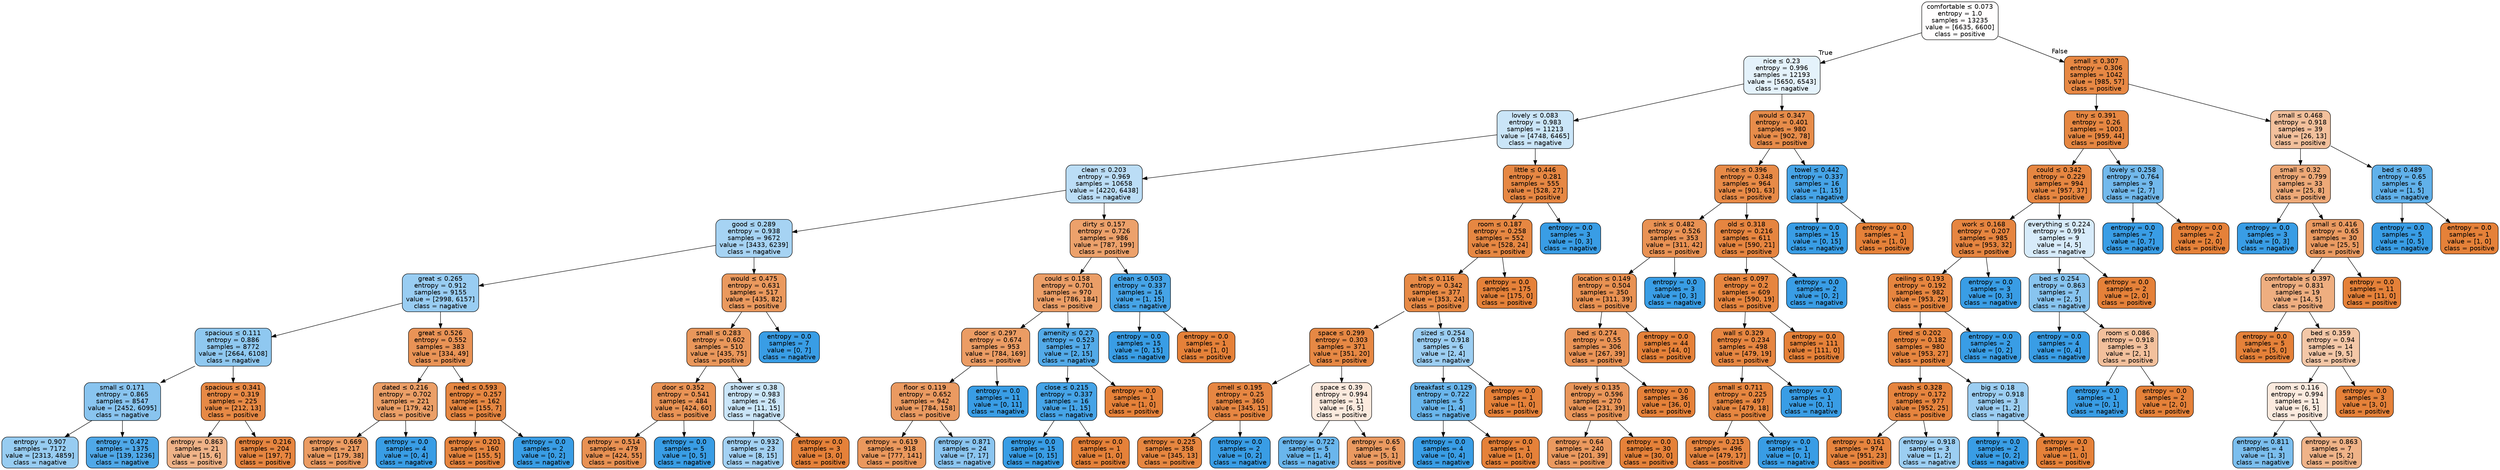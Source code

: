 digraph Tree {
node [shape=box, style="filled, rounded", color="black", fontname=helvetica] ;
edge [fontname=helvetica] ;
0 [label=<comfortable &le; 0.073<br/>entropy = 1.0<br/>samples = 13235<br/>value = [6635, 6600]<br/>class = positive>, fillcolor="#fffefe"] ;
1 [label=<nice &le; 0.23<br/>entropy = 0.996<br/>samples = 12193<br/>value = [5650, 6543]<br/>class = nagative>, fillcolor="#e4f2fb"] ;
0 -> 1 [labeldistance=2.5, labelangle=45, headlabel="True"] ;
2 [label=<lovely &le; 0.083<br/>entropy = 0.983<br/>samples = 11213<br/>value = [4748, 6465]<br/>class = nagative>, fillcolor="#cae5f8"] ;
1 -> 2 ;
3 [label=<clean &le; 0.203<br/>entropy = 0.969<br/>samples = 10658<br/>value = [4220, 6438]<br/>class = nagative>, fillcolor="#bbddf6"] ;
2 -> 3 ;
4 [label=<good &le; 0.289<br/>entropy = 0.938<br/>samples = 9672<br/>value = [3433, 6239]<br/>class = nagative>, fillcolor="#a6d3f3"] ;
3 -> 4 ;
5 [label=<great &le; 0.265<br/>entropy = 0.912<br/>samples = 9155<br/>value = [2998, 6157]<br/>class = nagative>, fillcolor="#99cdf2"] ;
4 -> 5 ;
6 [label=<spacious &le; 0.111<br/>entropy = 0.886<br/>samples = 8772<br/>value = [2664, 6108]<br/>class = nagative>, fillcolor="#8fc8f0"] ;
5 -> 6 ;
7 [label=<small &le; 0.171<br/>entropy = 0.865<br/>samples = 8547<br/>value = [2452, 6095]<br/>class = nagative>, fillcolor="#89c4ef"] ;
6 -> 7 ;
8 [label=<entropy = 0.907<br/>samples = 7172<br/>value = [2313, 4859]<br/>class = nagative>, fillcolor="#97ccf1"] ;
7 -> 8 ;
9 [label=<entropy = 0.472<br/>samples = 1375<br/>value = [139, 1236]<br/>class = nagative>, fillcolor="#4fa8e8"] ;
7 -> 9 ;
10 [label=<spacious &le; 0.341<br/>entropy = 0.319<br/>samples = 225<br/>value = [212, 13]<br/>class = positive>, fillcolor="#e78945"] ;
6 -> 10 ;
11 [label=<entropy = 0.863<br/>samples = 21<br/>value = [15, 6]<br/>class = positive>, fillcolor="#efb388"] ;
10 -> 11 ;
12 [label=<entropy = 0.216<br/>samples = 204<br/>value = [197, 7]<br/>class = positive>, fillcolor="#e68540"] ;
10 -> 12 ;
13 [label=<great &le; 0.526<br/>entropy = 0.552<br/>samples = 383<br/>value = [334, 49]<br/>class = positive>, fillcolor="#e99356"] ;
5 -> 13 ;
14 [label=<dated &le; 0.216<br/>entropy = 0.702<br/>samples = 221<br/>value = [179, 42]<br/>class = positive>, fillcolor="#eb9f67"] ;
13 -> 14 ;
15 [label=<entropy = 0.669<br/>samples = 217<br/>value = [179, 38]<br/>class = positive>, fillcolor="#eb9c63"] ;
14 -> 15 ;
16 [label=<entropy = 0.0<br/>samples = 4<br/>value = [0, 4]<br/>class = nagative>, fillcolor="#399de5"] ;
14 -> 16 ;
17 [label=<need &le; 0.593<br/>entropy = 0.257<br/>samples = 162<br/>value = [155, 7]<br/>class = positive>, fillcolor="#e68742"] ;
13 -> 17 ;
18 [label=<entropy = 0.201<br/>samples = 160<br/>value = [155, 5]<br/>class = positive>, fillcolor="#e6853f"] ;
17 -> 18 ;
19 [label=<entropy = 0.0<br/>samples = 2<br/>value = [0, 2]<br/>class = nagative>, fillcolor="#399de5"] ;
17 -> 19 ;
20 [label=<would &le; 0.475<br/>entropy = 0.631<br/>samples = 517<br/>value = [435, 82]<br/>class = positive>, fillcolor="#ea995e"] ;
4 -> 20 ;
21 [label=<small &le; 0.283<br/>entropy = 0.602<br/>samples = 510<br/>value = [435, 75]<br/>class = positive>, fillcolor="#e9975b"] ;
20 -> 21 ;
22 [label=<door &le; 0.352<br/>entropy = 0.541<br/>samples = 484<br/>value = [424, 60]<br/>class = positive>, fillcolor="#e99355"] ;
21 -> 22 ;
23 [label=<entropy = 0.514<br/>samples = 479<br/>value = [424, 55]<br/>class = positive>, fillcolor="#e89153"] ;
22 -> 23 ;
24 [label=<entropy = 0.0<br/>samples = 5<br/>value = [0, 5]<br/>class = nagative>, fillcolor="#399de5"] ;
22 -> 24 ;
25 [label=<shower &le; 0.38<br/>entropy = 0.983<br/>samples = 26<br/>value = [11, 15]<br/>class = nagative>, fillcolor="#cae5f8"] ;
21 -> 25 ;
26 [label=<entropy = 0.932<br/>samples = 23<br/>value = [8, 15]<br/>class = nagative>, fillcolor="#a3d1f3"] ;
25 -> 26 ;
27 [label=<entropy = 0.0<br/>samples = 3<br/>value = [3, 0]<br/>class = positive>, fillcolor="#e58139"] ;
25 -> 27 ;
28 [label=<entropy = 0.0<br/>samples = 7<br/>value = [0, 7]<br/>class = nagative>, fillcolor="#399de5"] ;
20 -> 28 ;
29 [label=<dirty &le; 0.157<br/>entropy = 0.726<br/>samples = 986<br/>value = [787, 199]<br/>class = positive>, fillcolor="#eca16b"] ;
3 -> 29 ;
30 [label=<could &le; 0.158<br/>entropy = 0.701<br/>samples = 970<br/>value = [786, 184]<br/>class = positive>, fillcolor="#eb9e67"] ;
29 -> 30 ;
31 [label=<door &le; 0.297<br/>entropy = 0.674<br/>samples = 953<br/>value = [784, 169]<br/>class = positive>, fillcolor="#eb9c64"] ;
30 -> 31 ;
32 [label=<floor &le; 0.119<br/>entropy = 0.652<br/>samples = 942<br/>value = [784, 158]<br/>class = positive>, fillcolor="#ea9a61"] ;
31 -> 32 ;
33 [label=<entropy = 0.619<br/>samples = 918<br/>value = [777, 141]<br/>class = positive>, fillcolor="#ea985d"] ;
32 -> 33 ;
34 [label=<entropy = 0.871<br/>samples = 24<br/>value = [7, 17]<br/>class = nagative>, fillcolor="#8bc5f0"] ;
32 -> 34 ;
35 [label=<entropy = 0.0<br/>samples = 11<br/>value = [0, 11]<br/>class = nagative>, fillcolor="#399de5"] ;
31 -> 35 ;
36 [label=<amenity &le; 0.27<br/>entropy = 0.523<br/>samples = 17<br/>value = [2, 15]<br/>class = nagative>, fillcolor="#53aae8"] ;
30 -> 36 ;
37 [label=<close &le; 0.215<br/>entropy = 0.337<br/>samples = 16<br/>value = [1, 15]<br/>class = nagative>, fillcolor="#46a4e7"] ;
36 -> 37 ;
38 [label=<entropy = 0.0<br/>samples = 15<br/>value = [0, 15]<br/>class = nagative>, fillcolor="#399de5"] ;
37 -> 38 ;
39 [label=<entropy = 0.0<br/>samples = 1<br/>value = [1, 0]<br/>class = positive>, fillcolor="#e58139"] ;
37 -> 39 ;
40 [label=<entropy = 0.0<br/>samples = 1<br/>value = [1, 0]<br/>class = positive>, fillcolor="#e58139"] ;
36 -> 40 ;
41 [label=<clean &le; 0.503<br/>entropy = 0.337<br/>samples = 16<br/>value = [1, 15]<br/>class = nagative>, fillcolor="#46a4e7"] ;
29 -> 41 ;
42 [label=<entropy = 0.0<br/>samples = 15<br/>value = [0, 15]<br/>class = nagative>, fillcolor="#399de5"] ;
41 -> 42 ;
43 [label=<entropy = 0.0<br/>samples = 1<br/>value = [1, 0]<br/>class = positive>, fillcolor="#e58139"] ;
41 -> 43 ;
44 [label=<little &le; 0.446<br/>entropy = 0.281<br/>samples = 555<br/>value = [528, 27]<br/>class = positive>, fillcolor="#e68743"] ;
2 -> 44 ;
45 [label=<room &le; 0.187<br/>entropy = 0.258<br/>samples = 552<br/>value = [528, 24]<br/>class = positive>, fillcolor="#e68742"] ;
44 -> 45 ;
46 [label=<bit &le; 0.116<br/>entropy = 0.342<br/>samples = 377<br/>value = [353, 24]<br/>class = positive>, fillcolor="#e78a46"] ;
45 -> 46 ;
47 [label=<space &le; 0.299<br/>entropy = 0.303<br/>samples = 371<br/>value = [351, 20]<br/>class = positive>, fillcolor="#e68844"] ;
46 -> 47 ;
48 [label=<smell &le; 0.195<br/>entropy = 0.25<br/>samples = 360<br/>value = [345, 15]<br/>class = positive>, fillcolor="#e68642"] ;
47 -> 48 ;
49 [label=<entropy = 0.225<br/>samples = 358<br/>value = [345, 13]<br/>class = positive>, fillcolor="#e68640"] ;
48 -> 49 ;
50 [label=<entropy = 0.0<br/>samples = 2<br/>value = [0, 2]<br/>class = nagative>, fillcolor="#399de5"] ;
48 -> 50 ;
51 [label=<space &le; 0.39<br/>entropy = 0.994<br/>samples = 11<br/>value = [6, 5]<br/>class = positive>, fillcolor="#fbeade"] ;
47 -> 51 ;
52 [label=<entropy = 0.722<br/>samples = 5<br/>value = [1, 4]<br/>class = nagative>, fillcolor="#6ab6ec"] ;
51 -> 52 ;
53 [label=<entropy = 0.65<br/>samples = 6<br/>value = [5, 1]<br/>class = positive>, fillcolor="#ea9a61"] ;
51 -> 53 ;
54 [label=<sized &le; 0.254<br/>entropy = 0.918<br/>samples = 6<br/>value = [2, 4]<br/>class = nagative>, fillcolor="#9ccef2"] ;
46 -> 54 ;
55 [label=<breakfast &le; 0.129<br/>entropy = 0.722<br/>samples = 5<br/>value = [1, 4]<br/>class = nagative>, fillcolor="#6ab6ec"] ;
54 -> 55 ;
56 [label=<entropy = 0.0<br/>samples = 4<br/>value = [0, 4]<br/>class = nagative>, fillcolor="#399de5"] ;
55 -> 56 ;
57 [label=<entropy = 0.0<br/>samples = 1<br/>value = [1, 0]<br/>class = positive>, fillcolor="#e58139"] ;
55 -> 57 ;
58 [label=<entropy = 0.0<br/>samples = 1<br/>value = [1, 0]<br/>class = positive>, fillcolor="#e58139"] ;
54 -> 58 ;
59 [label=<entropy = 0.0<br/>samples = 175<br/>value = [175, 0]<br/>class = positive>, fillcolor="#e58139"] ;
45 -> 59 ;
60 [label=<entropy = 0.0<br/>samples = 3<br/>value = [0, 3]<br/>class = nagative>, fillcolor="#399de5"] ;
44 -> 60 ;
61 [label=<would &le; 0.347<br/>entropy = 0.401<br/>samples = 980<br/>value = [902, 78]<br/>class = positive>, fillcolor="#e78c4a"] ;
1 -> 61 ;
62 [label=<nice &le; 0.396<br/>entropy = 0.348<br/>samples = 964<br/>value = [901, 63]<br/>class = positive>, fillcolor="#e78a47"] ;
61 -> 62 ;
63 [label=<sink &le; 0.482<br/>entropy = 0.526<br/>samples = 353<br/>value = [311, 42]<br/>class = positive>, fillcolor="#e99254"] ;
62 -> 63 ;
64 [label=<location &le; 0.149<br/>entropy = 0.504<br/>samples = 350<br/>value = [311, 39]<br/>class = positive>, fillcolor="#e89152"] ;
63 -> 64 ;
65 [label=<bed &le; 0.274<br/>entropy = 0.55<br/>samples = 306<br/>value = [267, 39]<br/>class = positive>, fillcolor="#e99356"] ;
64 -> 65 ;
66 [label=<lovely &le; 0.135<br/>entropy = 0.596<br/>samples = 270<br/>value = [231, 39]<br/>class = positive>, fillcolor="#e9965a"] ;
65 -> 66 ;
67 [label=<entropy = 0.64<br/>samples = 240<br/>value = [201, 39]<br/>class = positive>, fillcolor="#ea995f"] ;
66 -> 67 ;
68 [label=<entropy = 0.0<br/>samples = 30<br/>value = [30, 0]<br/>class = positive>, fillcolor="#e58139"] ;
66 -> 68 ;
69 [label=<entropy = 0.0<br/>samples = 36<br/>value = [36, 0]<br/>class = positive>, fillcolor="#e58139"] ;
65 -> 69 ;
70 [label=<entropy = 0.0<br/>samples = 44<br/>value = [44, 0]<br/>class = positive>, fillcolor="#e58139"] ;
64 -> 70 ;
71 [label=<entropy = 0.0<br/>samples = 3<br/>value = [0, 3]<br/>class = nagative>, fillcolor="#399de5"] ;
63 -> 71 ;
72 [label=<old &le; 0.318<br/>entropy = 0.216<br/>samples = 611<br/>value = [590, 21]<br/>class = positive>, fillcolor="#e68540"] ;
62 -> 72 ;
73 [label=<clean &le; 0.097<br/>entropy = 0.2<br/>samples = 609<br/>value = [590, 19]<br/>class = positive>, fillcolor="#e6853f"] ;
72 -> 73 ;
74 [label=<wall &le; 0.329<br/>entropy = 0.234<br/>samples = 498<br/>value = [479, 19]<br/>class = positive>, fillcolor="#e68641"] ;
73 -> 74 ;
75 [label=<small &le; 0.711<br/>entropy = 0.225<br/>samples = 497<br/>value = [479, 18]<br/>class = positive>, fillcolor="#e68640"] ;
74 -> 75 ;
76 [label=<entropy = 0.215<br/>samples = 496<br/>value = [479, 17]<br/>class = positive>, fillcolor="#e68540"] ;
75 -> 76 ;
77 [label=<entropy = 0.0<br/>samples = 1<br/>value = [0, 1]<br/>class = nagative>, fillcolor="#399de5"] ;
75 -> 77 ;
78 [label=<entropy = 0.0<br/>samples = 1<br/>value = [0, 1]<br/>class = nagative>, fillcolor="#399de5"] ;
74 -> 78 ;
79 [label=<entropy = 0.0<br/>samples = 111<br/>value = [111, 0]<br/>class = positive>, fillcolor="#e58139"] ;
73 -> 79 ;
80 [label=<entropy = 0.0<br/>samples = 2<br/>value = [0, 2]<br/>class = nagative>, fillcolor="#399de5"] ;
72 -> 80 ;
81 [label=<towel &le; 0.442<br/>entropy = 0.337<br/>samples = 16<br/>value = [1, 15]<br/>class = nagative>, fillcolor="#46a4e7"] ;
61 -> 81 ;
82 [label=<entropy = 0.0<br/>samples = 15<br/>value = [0, 15]<br/>class = nagative>, fillcolor="#399de5"] ;
81 -> 82 ;
83 [label=<entropy = 0.0<br/>samples = 1<br/>value = [1, 0]<br/>class = positive>, fillcolor="#e58139"] ;
81 -> 83 ;
84 [label=<small &le; 0.307<br/>entropy = 0.306<br/>samples = 1042<br/>value = [985, 57]<br/>class = positive>, fillcolor="#e78844"] ;
0 -> 84 [labeldistance=2.5, labelangle=-45, headlabel="False"] ;
85 [label=<tiny &le; 0.391<br/>entropy = 0.26<br/>samples = 1003<br/>value = [959, 44]<br/>class = positive>, fillcolor="#e68742"] ;
84 -> 85 ;
86 [label=<could &le; 0.342<br/>entropy = 0.229<br/>samples = 994<br/>value = [957, 37]<br/>class = positive>, fillcolor="#e68641"] ;
85 -> 86 ;
87 [label=<work &le; 0.168<br/>entropy = 0.207<br/>samples = 985<br/>value = [953, 32]<br/>class = positive>, fillcolor="#e68540"] ;
86 -> 87 ;
88 [label=<ceiling &le; 0.193<br/>entropy = 0.192<br/>samples = 982<br/>value = [953, 29]<br/>class = positive>, fillcolor="#e6853f"] ;
87 -> 88 ;
89 [label=<tired &le; 0.202<br/>entropy = 0.182<br/>samples = 980<br/>value = [953, 27]<br/>class = positive>, fillcolor="#e6853f"] ;
88 -> 89 ;
90 [label=<wash &le; 0.328<br/>entropy = 0.172<br/>samples = 977<br/>value = [952, 25]<br/>class = positive>, fillcolor="#e6843e"] ;
89 -> 90 ;
91 [label=<entropy = 0.161<br/>samples = 974<br/>value = [951, 23]<br/>class = positive>, fillcolor="#e6843e"] ;
90 -> 91 ;
92 [label=<entropy = 0.918<br/>samples = 3<br/>value = [1, 2]<br/>class = nagative>, fillcolor="#9ccef2"] ;
90 -> 92 ;
93 [label=<big &le; 0.18<br/>entropy = 0.918<br/>samples = 3<br/>value = [1, 2]<br/>class = nagative>, fillcolor="#9ccef2"] ;
89 -> 93 ;
94 [label=<entropy = 0.0<br/>samples = 2<br/>value = [0, 2]<br/>class = nagative>, fillcolor="#399de5"] ;
93 -> 94 ;
95 [label=<entropy = 0.0<br/>samples = 1<br/>value = [1, 0]<br/>class = positive>, fillcolor="#e58139"] ;
93 -> 95 ;
96 [label=<entropy = 0.0<br/>samples = 2<br/>value = [0, 2]<br/>class = nagative>, fillcolor="#399de5"] ;
88 -> 96 ;
97 [label=<entropy = 0.0<br/>samples = 3<br/>value = [0, 3]<br/>class = nagative>, fillcolor="#399de5"] ;
87 -> 97 ;
98 [label=<everything &le; 0.224<br/>entropy = 0.991<br/>samples = 9<br/>value = [4, 5]<br/>class = nagative>, fillcolor="#d7ebfa"] ;
86 -> 98 ;
99 [label=<bed &le; 0.254<br/>entropy = 0.863<br/>samples = 7<br/>value = [2, 5]<br/>class = nagative>, fillcolor="#88c4ef"] ;
98 -> 99 ;
100 [label=<entropy = 0.0<br/>samples = 4<br/>value = [0, 4]<br/>class = nagative>, fillcolor="#399de5"] ;
99 -> 100 ;
101 [label=<room &le; 0.086<br/>entropy = 0.918<br/>samples = 3<br/>value = [2, 1]<br/>class = positive>, fillcolor="#f2c09c"] ;
99 -> 101 ;
102 [label=<entropy = 0.0<br/>samples = 1<br/>value = [0, 1]<br/>class = nagative>, fillcolor="#399de5"] ;
101 -> 102 ;
103 [label=<entropy = 0.0<br/>samples = 2<br/>value = [2, 0]<br/>class = positive>, fillcolor="#e58139"] ;
101 -> 103 ;
104 [label=<entropy = 0.0<br/>samples = 2<br/>value = [2, 0]<br/>class = positive>, fillcolor="#e58139"] ;
98 -> 104 ;
105 [label=<lovely &le; 0.258<br/>entropy = 0.764<br/>samples = 9<br/>value = [2, 7]<br/>class = nagative>, fillcolor="#72b9ec"] ;
85 -> 105 ;
106 [label=<entropy = 0.0<br/>samples = 7<br/>value = [0, 7]<br/>class = nagative>, fillcolor="#399de5"] ;
105 -> 106 ;
107 [label=<entropy = 0.0<br/>samples = 2<br/>value = [2, 0]<br/>class = positive>, fillcolor="#e58139"] ;
105 -> 107 ;
108 [label=<small &le; 0.468<br/>entropy = 0.918<br/>samples = 39<br/>value = [26, 13]<br/>class = positive>, fillcolor="#f2c09c"] ;
84 -> 108 ;
109 [label=<small &le; 0.32<br/>entropy = 0.799<br/>samples = 33<br/>value = [25, 8]<br/>class = positive>, fillcolor="#eda978"] ;
108 -> 109 ;
110 [label=<entropy = 0.0<br/>samples = 3<br/>value = [0, 3]<br/>class = nagative>, fillcolor="#399de5"] ;
109 -> 110 ;
111 [label=<small &le; 0.416<br/>entropy = 0.65<br/>samples = 30<br/>value = [25, 5]<br/>class = positive>, fillcolor="#ea9a61"] ;
109 -> 111 ;
112 [label=<comfortable &le; 0.397<br/>entropy = 0.831<br/>samples = 19<br/>value = [14, 5]<br/>class = positive>, fillcolor="#eeae80"] ;
111 -> 112 ;
113 [label=<entropy = 0.0<br/>samples = 5<br/>value = [5, 0]<br/>class = positive>, fillcolor="#e58139"] ;
112 -> 113 ;
114 [label=<bed &le; 0.359<br/>entropy = 0.94<br/>samples = 14<br/>value = [9, 5]<br/>class = positive>, fillcolor="#f3c7a7"] ;
112 -> 114 ;
115 [label=<room &le; 0.116<br/>entropy = 0.994<br/>samples = 11<br/>value = [6, 5]<br/>class = positive>, fillcolor="#fbeade"] ;
114 -> 115 ;
116 [label=<entropy = 0.811<br/>samples = 4<br/>value = [1, 3]<br/>class = nagative>, fillcolor="#7bbeee"] ;
115 -> 116 ;
117 [label=<entropy = 0.863<br/>samples = 7<br/>value = [5, 2]<br/>class = positive>, fillcolor="#efb388"] ;
115 -> 117 ;
118 [label=<entropy = 0.0<br/>samples = 3<br/>value = [3, 0]<br/>class = positive>, fillcolor="#e58139"] ;
114 -> 118 ;
119 [label=<entropy = 0.0<br/>samples = 11<br/>value = [11, 0]<br/>class = positive>, fillcolor="#e58139"] ;
111 -> 119 ;
120 [label=<bed &le; 0.489<br/>entropy = 0.65<br/>samples = 6<br/>value = [1, 5]<br/>class = nagative>, fillcolor="#61b1ea"] ;
108 -> 120 ;
121 [label=<entropy = 0.0<br/>samples = 5<br/>value = [0, 5]<br/>class = nagative>, fillcolor="#399de5"] ;
120 -> 121 ;
122 [label=<entropy = 0.0<br/>samples = 1<br/>value = [1, 0]<br/>class = positive>, fillcolor="#e58139"] ;
120 -> 122 ;
}